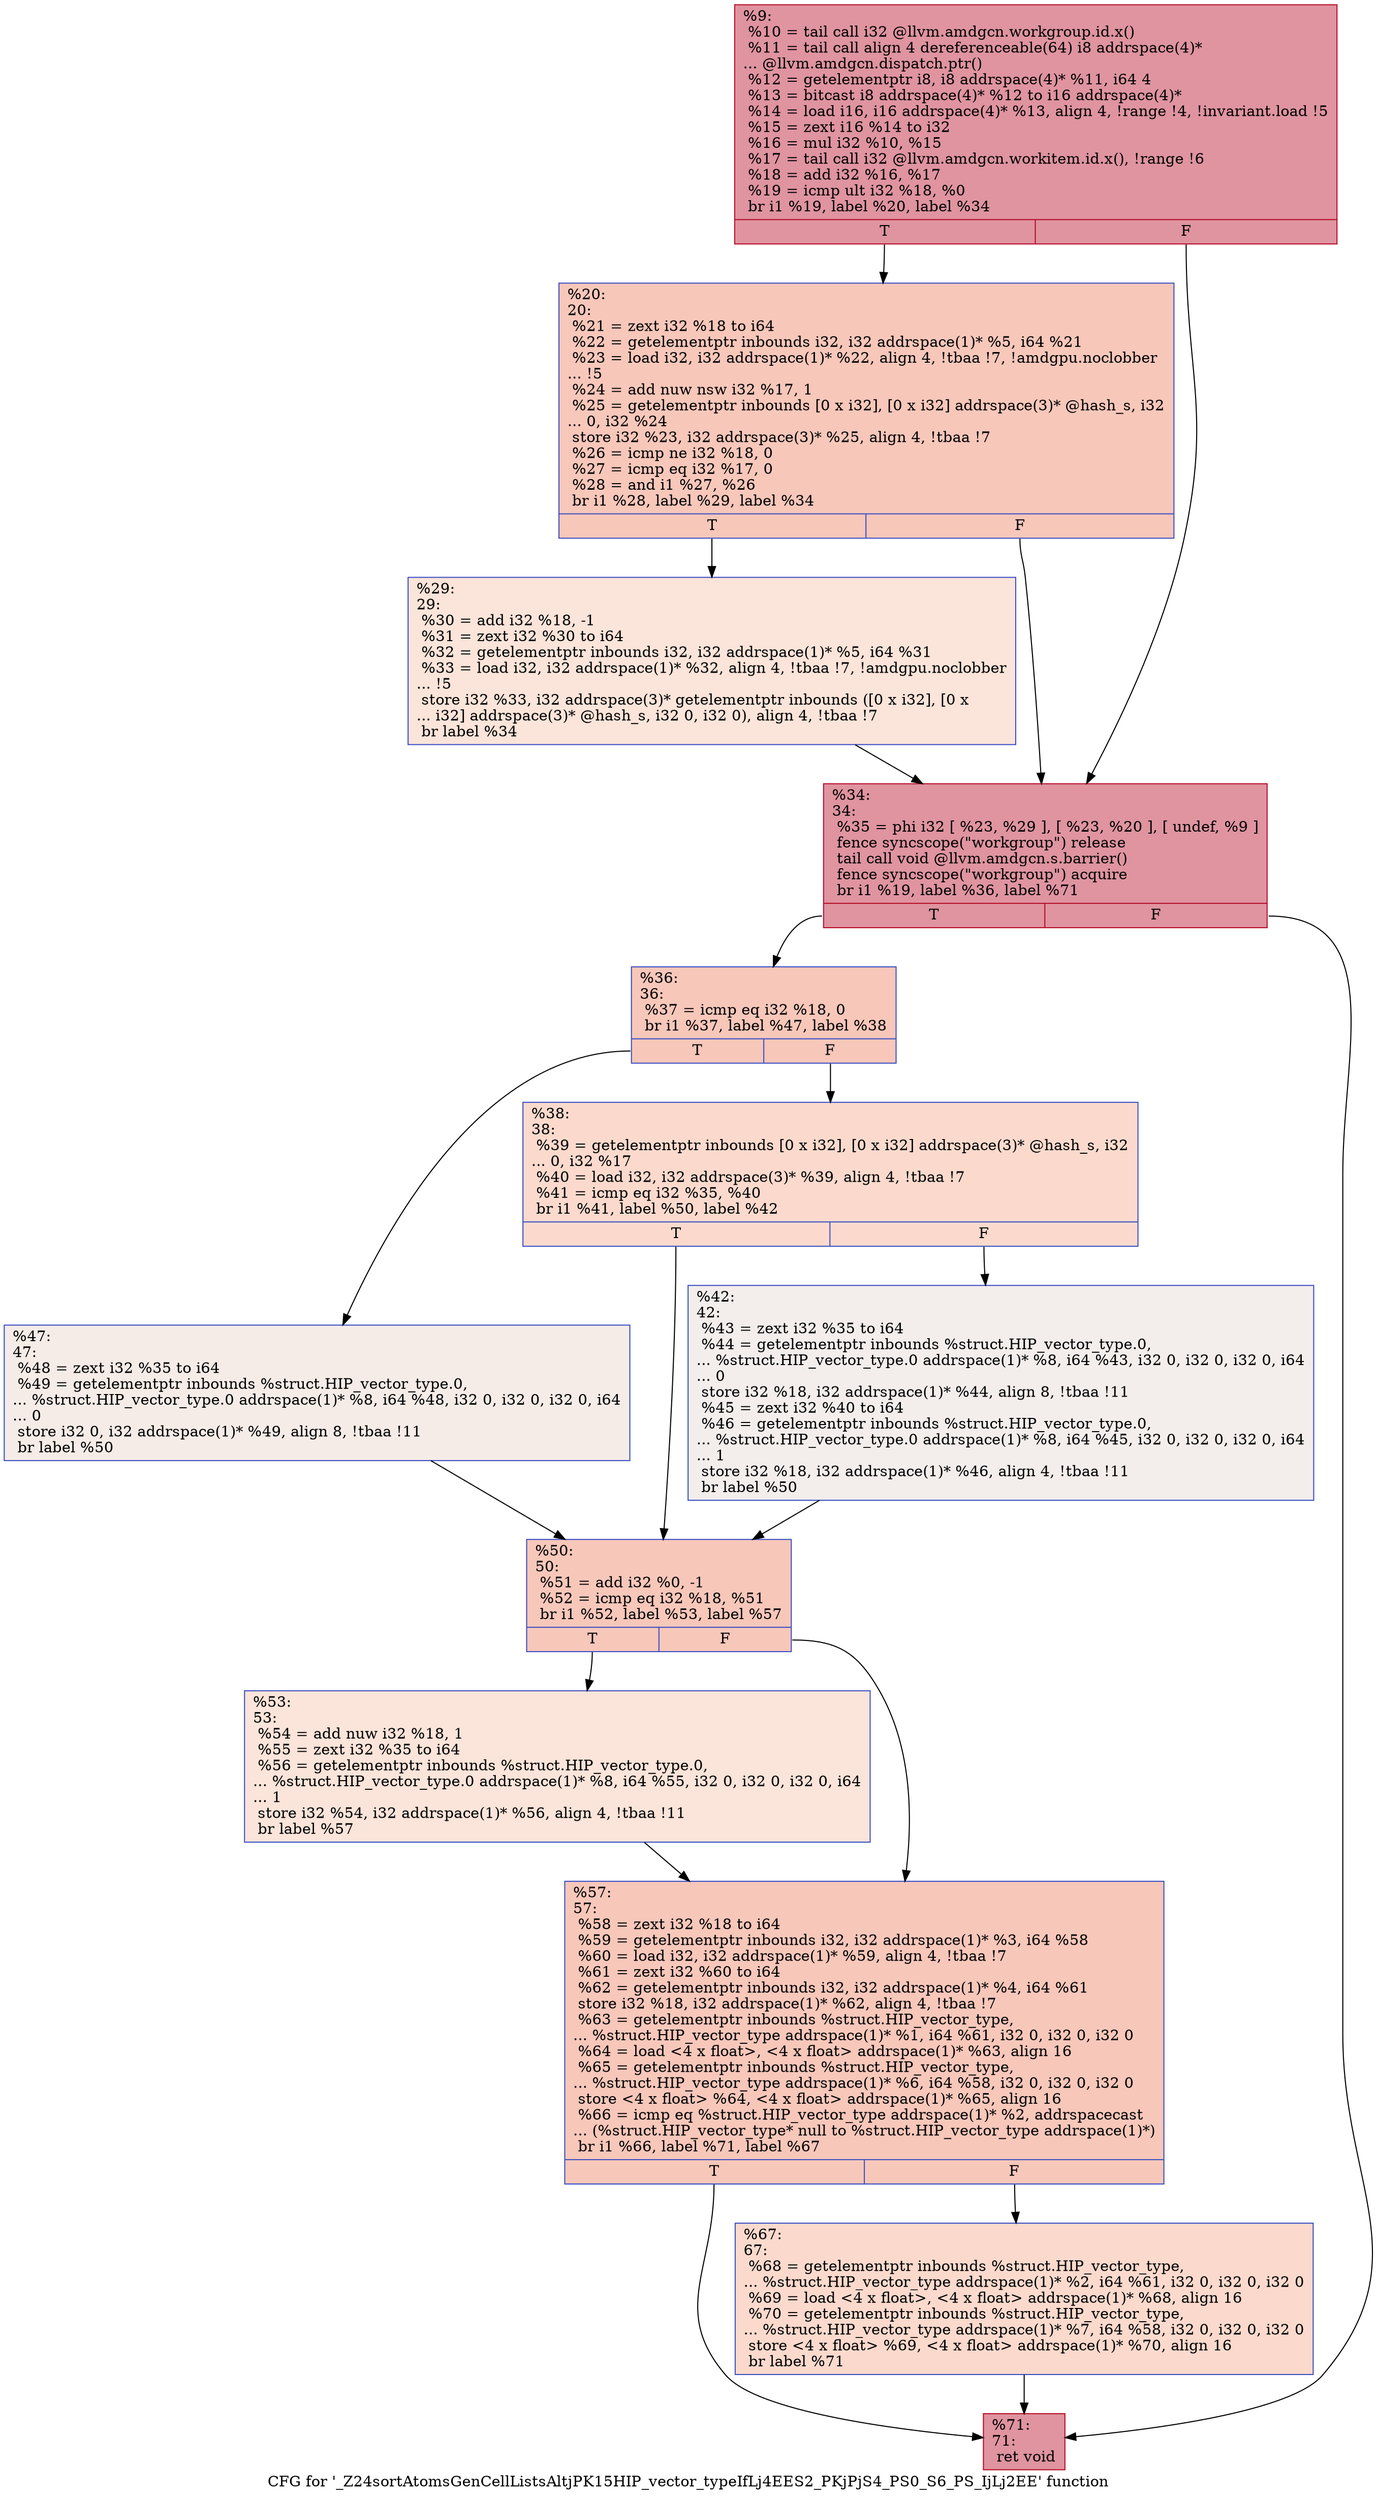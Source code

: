digraph "CFG for '_Z24sortAtomsGenCellListsAltjPK15HIP_vector_typeIfLj4EES2_PKjPjS4_PS0_S6_PS_IjLj2EE' function" {
	label="CFG for '_Z24sortAtomsGenCellListsAltjPK15HIP_vector_typeIfLj4EES2_PKjPjS4_PS0_S6_PS_IjLj2EE' function";

	Node0x4500f80 [shape=record,color="#b70d28ff", style=filled, fillcolor="#b70d2870",label="{%9:\l  %10 = tail call i32 @llvm.amdgcn.workgroup.id.x()\l  %11 = tail call align 4 dereferenceable(64) i8 addrspace(4)*\l... @llvm.amdgcn.dispatch.ptr()\l  %12 = getelementptr i8, i8 addrspace(4)* %11, i64 4\l  %13 = bitcast i8 addrspace(4)* %12 to i16 addrspace(4)*\l  %14 = load i16, i16 addrspace(4)* %13, align 4, !range !4, !invariant.load !5\l  %15 = zext i16 %14 to i32\l  %16 = mul i32 %10, %15\l  %17 = tail call i32 @llvm.amdgcn.workitem.id.x(), !range !6\l  %18 = add i32 %16, %17\l  %19 = icmp ult i32 %18, %0\l  br i1 %19, label %20, label %34\l|{<s0>T|<s1>F}}"];
	Node0x4500f80:s0 -> Node0x45034f0;
	Node0x4500f80:s1 -> Node0x4503580;
	Node0x45034f0 [shape=record,color="#3d50c3ff", style=filled, fillcolor="#ec7f6370",label="{%20:\l20:                                               \l  %21 = zext i32 %18 to i64\l  %22 = getelementptr inbounds i32, i32 addrspace(1)* %5, i64 %21\l  %23 = load i32, i32 addrspace(1)* %22, align 4, !tbaa !7, !amdgpu.noclobber\l... !5\l  %24 = add nuw nsw i32 %17, 1\l  %25 = getelementptr inbounds [0 x i32], [0 x i32] addrspace(3)* @hash_s, i32\l... 0, i32 %24\l  store i32 %23, i32 addrspace(3)* %25, align 4, !tbaa !7\l  %26 = icmp ne i32 %18, 0\l  %27 = icmp eq i32 %17, 0\l  %28 = and i1 %27, %26\l  br i1 %28, label %29, label %34\l|{<s0>T|<s1>F}}"];
	Node0x45034f0:s0 -> Node0x45049a0;
	Node0x45034f0:s1 -> Node0x4503580;
	Node0x45049a0 [shape=record,color="#3d50c3ff", style=filled, fillcolor="#f5c1a970",label="{%29:\l29:                                               \l  %30 = add i32 %18, -1\l  %31 = zext i32 %30 to i64\l  %32 = getelementptr inbounds i32, i32 addrspace(1)* %5, i64 %31\l  %33 = load i32, i32 addrspace(1)* %32, align 4, !tbaa !7, !amdgpu.noclobber\l... !5\l  store i32 %33, i32 addrspace(3)* getelementptr inbounds ([0 x i32], [0 x\l... i32] addrspace(3)* @hash_s, i32 0, i32 0), align 4, !tbaa !7\l  br label %34\l}"];
	Node0x45049a0 -> Node0x4503580;
	Node0x4503580 [shape=record,color="#b70d28ff", style=filled, fillcolor="#b70d2870",label="{%34:\l34:                                               \l  %35 = phi i32 [ %23, %29 ], [ %23, %20 ], [ undef, %9 ]\l  fence syncscope(\"workgroup\") release\l  tail call void @llvm.amdgcn.s.barrier()\l  fence syncscope(\"workgroup\") acquire\l  br i1 %19, label %36, label %71\l|{<s0>T|<s1>F}}"];
	Node0x4503580:s0 -> Node0x4505980;
	Node0x4503580:s1 -> Node0x4505a10;
	Node0x4505980 [shape=record,color="#3d50c3ff", style=filled, fillcolor="#ec7f6370",label="{%36:\l36:                                               \l  %37 = icmp eq i32 %18, 0\l  br i1 %37, label %47, label %38\l|{<s0>T|<s1>F}}"];
	Node0x4505980:s0 -> Node0x4505be0;
	Node0x4505980:s1 -> Node0x4505c30;
	Node0x4505c30 [shape=record,color="#3d50c3ff", style=filled, fillcolor="#f7ac8e70",label="{%38:\l38:                                               \l  %39 = getelementptr inbounds [0 x i32], [0 x i32] addrspace(3)* @hash_s, i32\l... 0, i32 %17\l  %40 = load i32, i32 addrspace(3)* %39, align 4, !tbaa !7\l  %41 = icmp eq i32 %35, %40\l  br i1 %41, label %50, label %42\l|{<s0>T|<s1>F}}"];
	Node0x4505c30:s0 -> Node0x4505f30;
	Node0x4505c30:s1 -> Node0x4505f80;
	Node0x4505f80 [shape=record,color="#3d50c3ff", style=filled, fillcolor="#e3d9d370",label="{%42:\l42:                                               \l  %43 = zext i32 %35 to i64\l  %44 = getelementptr inbounds %struct.HIP_vector_type.0,\l... %struct.HIP_vector_type.0 addrspace(1)* %8, i64 %43, i32 0, i32 0, i32 0, i64\l... 0\l  store i32 %18, i32 addrspace(1)* %44, align 8, !tbaa !11\l  %45 = zext i32 %40 to i64\l  %46 = getelementptr inbounds %struct.HIP_vector_type.0,\l... %struct.HIP_vector_type.0 addrspace(1)* %8, i64 %45, i32 0, i32 0, i32 0, i64\l... 1\l  store i32 %18, i32 addrspace(1)* %46, align 4, !tbaa !11\l  br label %50\l}"];
	Node0x4505f80 -> Node0x4505f30;
	Node0x4505be0 [shape=record,color="#3d50c3ff", style=filled, fillcolor="#ead5c970",label="{%47:\l47:                                               \l  %48 = zext i32 %35 to i64\l  %49 = getelementptr inbounds %struct.HIP_vector_type.0,\l... %struct.HIP_vector_type.0 addrspace(1)* %8, i64 %48, i32 0, i32 0, i32 0, i64\l... 0\l  store i32 0, i32 addrspace(1)* %49, align 8, !tbaa !11\l  br label %50\l}"];
	Node0x4505be0 -> Node0x4505f30;
	Node0x4505f30 [shape=record,color="#3d50c3ff", style=filled, fillcolor="#ec7f6370",label="{%50:\l50:                                               \l  %51 = add i32 %0, -1\l  %52 = icmp eq i32 %18, %51\l  br i1 %52, label %53, label %57\l|{<s0>T|<s1>F}}"];
	Node0x4505f30:s0 -> Node0x45070a0;
	Node0x4505f30:s1 -> Node0x45070f0;
	Node0x45070a0 [shape=record,color="#3d50c3ff", style=filled, fillcolor="#f5c1a970",label="{%53:\l53:                                               \l  %54 = add nuw i32 %18, 1\l  %55 = zext i32 %35 to i64\l  %56 = getelementptr inbounds %struct.HIP_vector_type.0,\l... %struct.HIP_vector_type.0 addrspace(1)* %8, i64 %55, i32 0, i32 0, i32 0, i64\l... 1\l  store i32 %54, i32 addrspace(1)* %56, align 4, !tbaa !11\l  br label %57\l}"];
	Node0x45070a0 -> Node0x45070f0;
	Node0x45070f0 [shape=record,color="#3d50c3ff", style=filled, fillcolor="#ec7f6370",label="{%57:\l57:                                               \l  %58 = zext i32 %18 to i64\l  %59 = getelementptr inbounds i32, i32 addrspace(1)* %3, i64 %58\l  %60 = load i32, i32 addrspace(1)* %59, align 4, !tbaa !7\l  %61 = zext i32 %60 to i64\l  %62 = getelementptr inbounds i32, i32 addrspace(1)* %4, i64 %61\l  store i32 %18, i32 addrspace(1)* %62, align 4, !tbaa !7\l  %63 = getelementptr inbounds %struct.HIP_vector_type,\l... %struct.HIP_vector_type addrspace(1)* %1, i64 %61, i32 0, i32 0, i32 0\l  %64 = load \<4 x float\>, \<4 x float\> addrspace(1)* %63, align 16\l  %65 = getelementptr inbounds %struct.HIP_vector_type,\l... %struct.HIP_vector_type addrspace(1)* %6, i64 %58, i32 0, i32 0, i32 0\l  store \<4 x float\> %64, \<4 x float\> addrspace(1)* %65, align 16\l  %66 = icmp eq %struct.HIP_vector_type addrspace(1)* %2, addrspacecast\l... (%struct.HIP_vector_type* null to %struct.HIP_vector_type addrspace(1)*)\l  br i1 %66, label %71, label %67\l|{<s0>T|<s1>F}}"];
	Node0x45070f0:s0 -> Node0x4505a10;
	Node0x45070f0:s1 -> Node0x4504e40;
	Node0x4504e40 [shape=record,color="#3d50c3ff", style=filled, fillcolor="#f7ac8e70",label="{%67:\l67:                                               \l  %68 = getelementptr inbounds %struct.HIP_vector_type,\l... %struct.HIP_vector_type addrspace(1)* %2, i64 %61, i32 0, i32 0, i32 0\l  %69 = load \<4 x float\>, \<4 x float\> addrspace(1)* %68, align 16\l  %70 = getelementptr inbounds %struct.HIP_vector_type,\l... %struct.HIP_vector_type addrspace(1)* %7, i64 %58, i32 0, i32 0, i32 0\l  store \<4 x float\> %69, \<4 x float\> addrspace(1)* %70, align 16\l  br label %71\l}"];
	Node0x4504e40 -> Node0x4505a10;
	Node0x4505a10 [shape=record,color="#b70d28ff", style=filled, fillcolor="#b70d2870",label="{%71:\l71:                                               \l  ret void\l}"];
}
